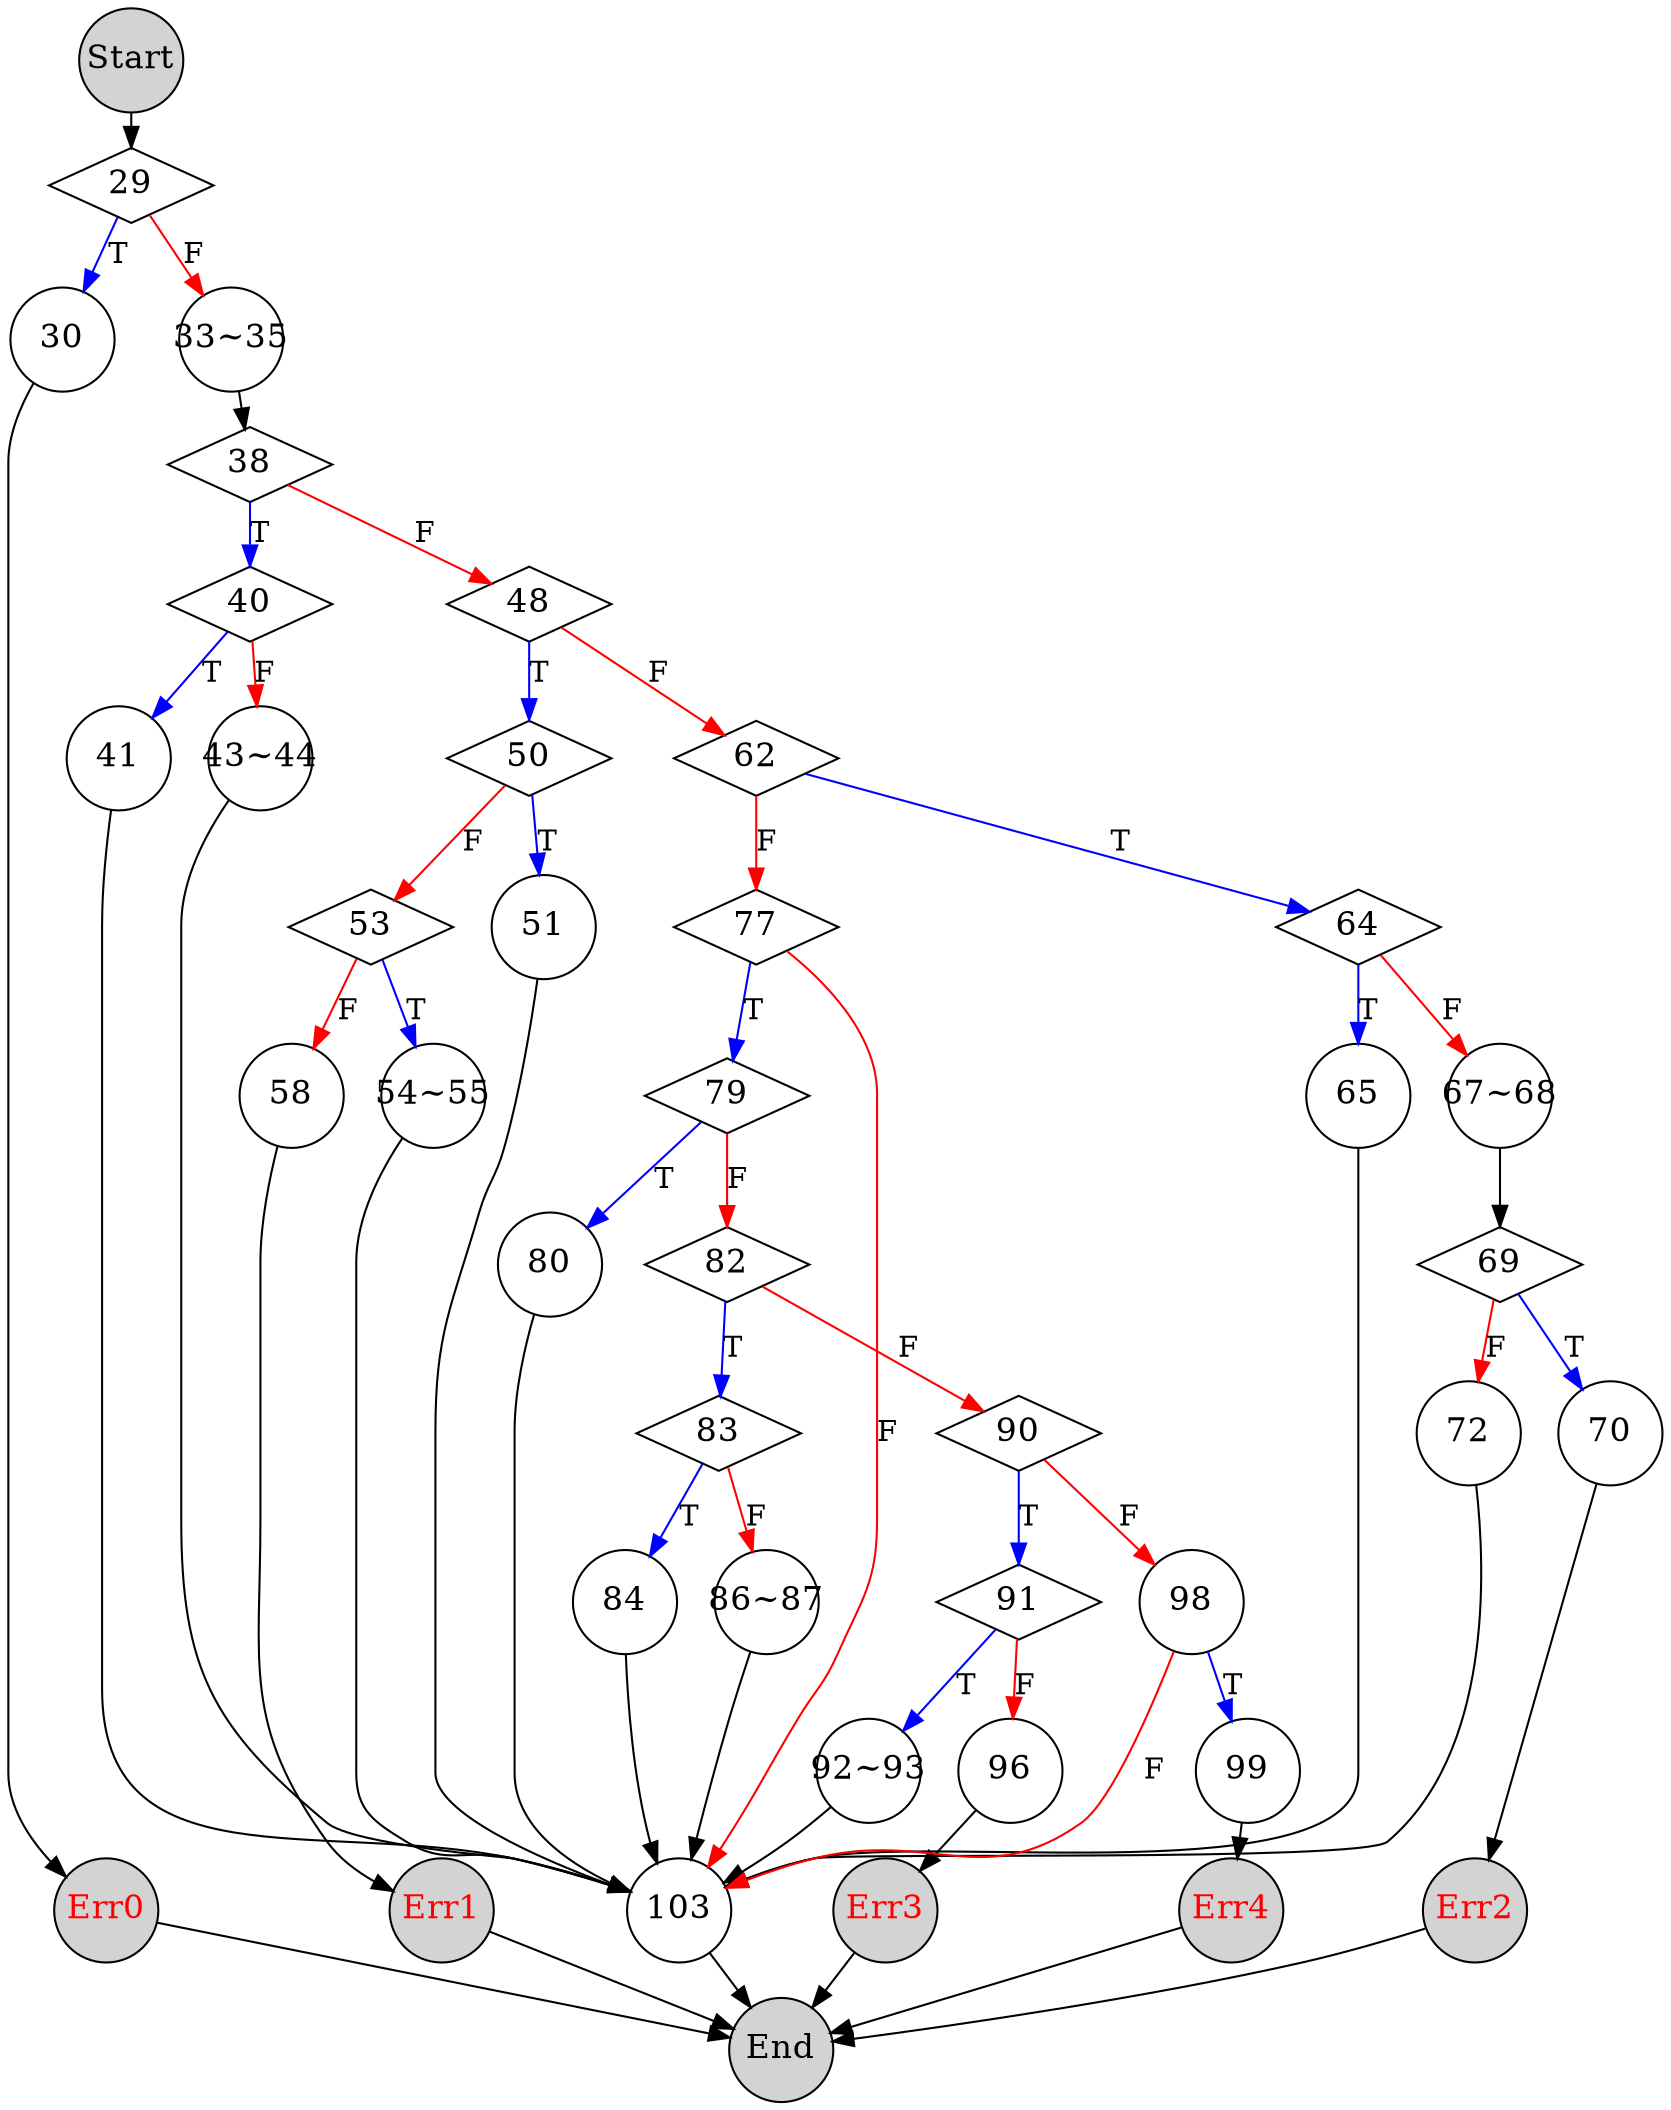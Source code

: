 digraph nextdate {
    ranksep=0.1
    graph [rankdir = "TB"];
    node  [fontsize=16,fixedsize=true,width=0.7,shape=circle];

    Start [fontcolor="black", fillcolor="lightgray", style=filled]; 
    End   [fontcolor="black", fillcolor="lightgray", style=filled]; 
    Err0   [fontcolor="red", fillcolor="lightgray", style=filled]; 
    Err1   [fontcolor="red", fillcolor="lightgray", style=filled]; 
    Err2   [fontcolor="red", fillcolor="lightgray", style=filled]; 
    Err3   [fontcolor="red", fillcolor="lightgray", style=filled]; 
    Err4   [fontcolor="red", fillcolor="lightgray", style=filled]; 

    Start -> 29;

    //Restrictions that the year must have the following invariant: 1801 <= year <= 2021
    29 [width=1.1 shape=diamond]
    29 -> 30 [label = "T" color="blue"];
        30 -> Err0;
    //these variables will hold the proper values for the nextDate's day, month, and year values, respectively
    29 -> "33~35" [label = "F" color="red"];    // F
        "33~35" -> 38;

    //Is this month with 31 days?
    38 [width=1.1 shape=diamond]
    38 -> 40 [label = "T" color="blue"];    // T
        40 [width=1.1 shape=diamond]
        40 -> 41 [label = "T" color="blue"];    // F
            41 -> 103;
        40 -> "43~44" [label = "F" color="red"];    // F
            "43~44" -> 103;
    38 -> 48 [label = "F" color="red"];

    //is this month a month with 30 days?
    48 [width=1.1 shape=diamond]
    48 -> 50 [label = "T" color="blue"];
        50 [width=1.1 shape=diamond]
        50 -> 51 [label = "T" color="blue"];
            51 -> 103;
        50 -> 53 [label = "F" color="red"];
            53 [width=1.1 shape=diamond]
            53 -> "54~55" [label = "T" color="blue"];
                "54~55" -> 103;
            53 -> 58 [label = "F" color="red"];
                58 -> Err1;
    48 -> 62 [label = "F" color="red"];

    //is this month December?
    62 [width=1.1 shape=diamond]
    62 -> 64 [label = "T" color="blue"];        // T
        64 [width=1.1 shape=diamond]
        64 -> 65 [label = "T" color="blue"];    // T
            65 -> 103;
        64 -> "67~68" [label = "F" color="red"]; // F
            "67~68" -> 69;
                69 [width=1.1 shape=diamond]
                69 -> 70 [label = "T" color="blue"]; // T
                    70 -> Err2;
                69 -> 72 [label = "F" color="red"]; // F
                    72 -> 103;
    62 -> 77 [label = "F" color="red"];

    //is this month February? we need to check for leap years and such
    77 [width=1.1 shape=diamond]
    77 -> 79 [label = "T" color="blue"];   // T
        79 [width=1.1 shape=diamond]
        79 -> 80 [label = "T" color="blue"];   //T
            80 -> 103;
        79 -> 82 [label = "F" color="red"];  // F
            82 [width=1.1 shape=diamond]
            82 -> 83 [label = "T" color="blue"];   //T
                83 [width=1.1 shape=diamond]
                83 -> 84 [label = "T" color="blue"];   // T
                    84 -> 103;
                83 -> "86~87" [label = "F" color="red"]; //F
                    "86~87" -> 103;
            82 -> 90 [label = "F" color="red"];  //F
                90 [width=1.1 shape=diamond]
                90 -> 91 [label = "T" color="blue"]; //T
                    91 [width=1.1 shape=diamond]
                    91 -> "92~93" [label = "T" color="blue"]; //T
                        "92~93" -> 103;
                    91 -> 96 [label = "F" color="red"];   //F
                        96 -> Err3;
                90 -> 98 [label = "F" color="red"];   //F
                    91 [width=1.1 shape=diamond]
                    98 -> 99 [label = "T" color="blue"];   //T
                        99 -> Err4;
                    98 -> 103 [label = "F" color="red"];  // F 
                
    // anything else.
    77 -> 103 [label = "F" color="red"];   // F

    //return the string representing the nextDate, in the form MM/DD/YY
    103 -> End;

    // Errors
    Err0 -> End;
    Err1 -> End;
    Err2 -> End;
    Err3 -> End;
    Err4 -> End;


    // ranking
    { rank = same; 30; "33~35";}    
    { rank = same; 40; 48;}
    { rank = same; 50; 62; 41; "43~44"}
    { rank = same; 64; 77; 53; 51;}
    { rank = same; "54~55"; 58; 65; 79; "67~68";}
    { rank = same; 69; 82; 80;}
    { rank = same; 70; 72; 83; 90}
    { rank = same; 84; "86~87"; 91; 98}
    { rank = same; "Err0"; "Err1"; "Err2", "Err3"; "Err4"}
}

